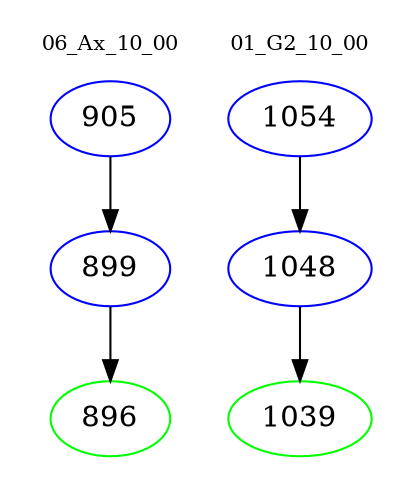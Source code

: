 digraph{
subgraph cluster_0 {
color = white
label = "06_Ax_10_00";
fontsize=10;
T0_905 [label="905", color="blue"]
T0_905 -> T0_899 [color="black"]
T0_899 [label="899", color="blue"]
T0_899 -> T0_896 [color="black"]
T0_896 [label="896", color="green"]
}
subgraph cluster_1 {
color = white
label = "01_G2_10_00";
fontsize=10;
T1_1054 [label="1054", color="blue"]
T1_1054 -> T1_1048 [color="black"]
T1_1048 [label="1048", color="blue"]
T1_1048 -> T1_1039 [color="black"]
T1_1039 [label="1039", color="green"]
}
}
